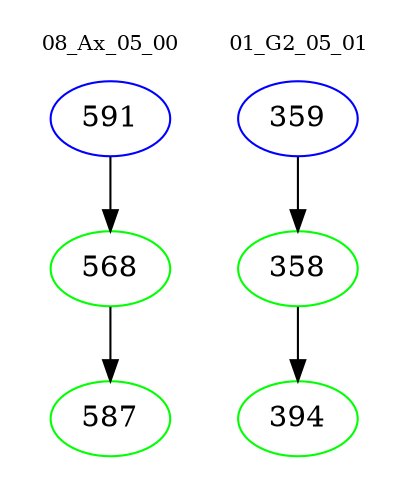 digraph{
subgraph cluster_0 {
color = white
label = "08_Ax_05_00";
fontsize=10;
T0_591 [label="591", color="blue"]
T0_591 -> T0_568 [color="black"]
T0_568 [label="568", color="green"]
T0_568 -> T0_587 [color="black"]
T0_587 [label="587", color="green"]
}
subgraph cluster_1 {
color = white
label = "01_G2_05_01";
fontsize=10;
T1_359 [label="359", color="blue"]
T1_359 -> T1_358 [color="black"]
T1_358 [label="358", color="green"]
T1_358 -> T1_394 [color="black"]
T1_394 [label="394", color="green"]
}
}
